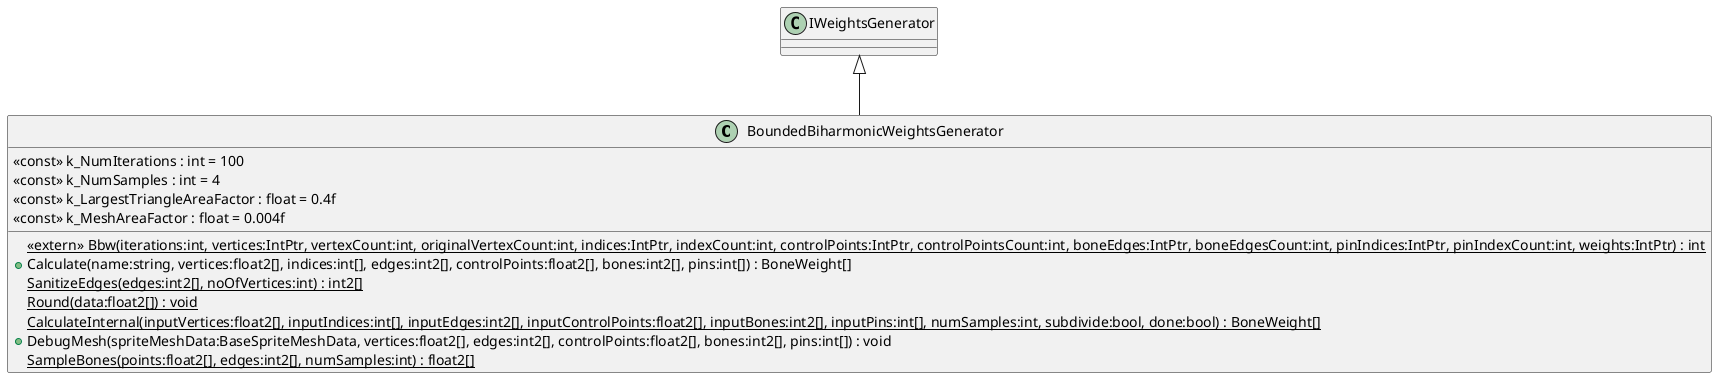 @startuml
class BoundedBiharmonicWeightsGenerator {
    <<const>> k_NumIterations : int = 100
    <<const>> k_NumSamples : int = 4
    <<const>> k_LargestTriangleAreaFactor : float = 0.4f
    <<const>> k_MeshAreaFactor : float = 0.004f
    {static} <<extern>> Bbw(iterations:int, vertices:IntPtr, vertexCount:int, originalVertexCount:int, indices:IntPtr, indexCount:int, controlPoints:IntPtr, controlPointsCount:int, boneEdges:IntPtr, boneEdgesCount:int, pinIndices:IntPtr, pinIndexCount:int, weights:IntPtr) : int
    + Calculate(name:string, vertices:float2[], indices:int[], edges:int2[], controlPoints:float2[], bones:int2[], pins:int[]) : BoneWeight[]
    {static} SanitizeEdges(edges:int2[], noOfVertices:int) : int2[]
    {static} Round(data:float2[]) : void
    {static} CalculateInternal(inputVertices:float2[], inputIndices:int[], inputEdges:int2[], inputControlPoints:float2[], inputBones:int2[], inputPins:int[], numSamples:int, subdivide:bool, done:bool) : BoneWeight[]
    + DebugMesh(spriteMeshData:BaseSpriteMeshData, vertices:float2[], edges:int2[], controlPoints:float2[], bones:int2[], pins:int[]) : void
    {static} SampleBones(points:float2[], edges:int2[], numSamples:int) : float2[]
}
IWeightsGenerator <|-- BoundedBiharmonicWeightsGenerator
@enduml
